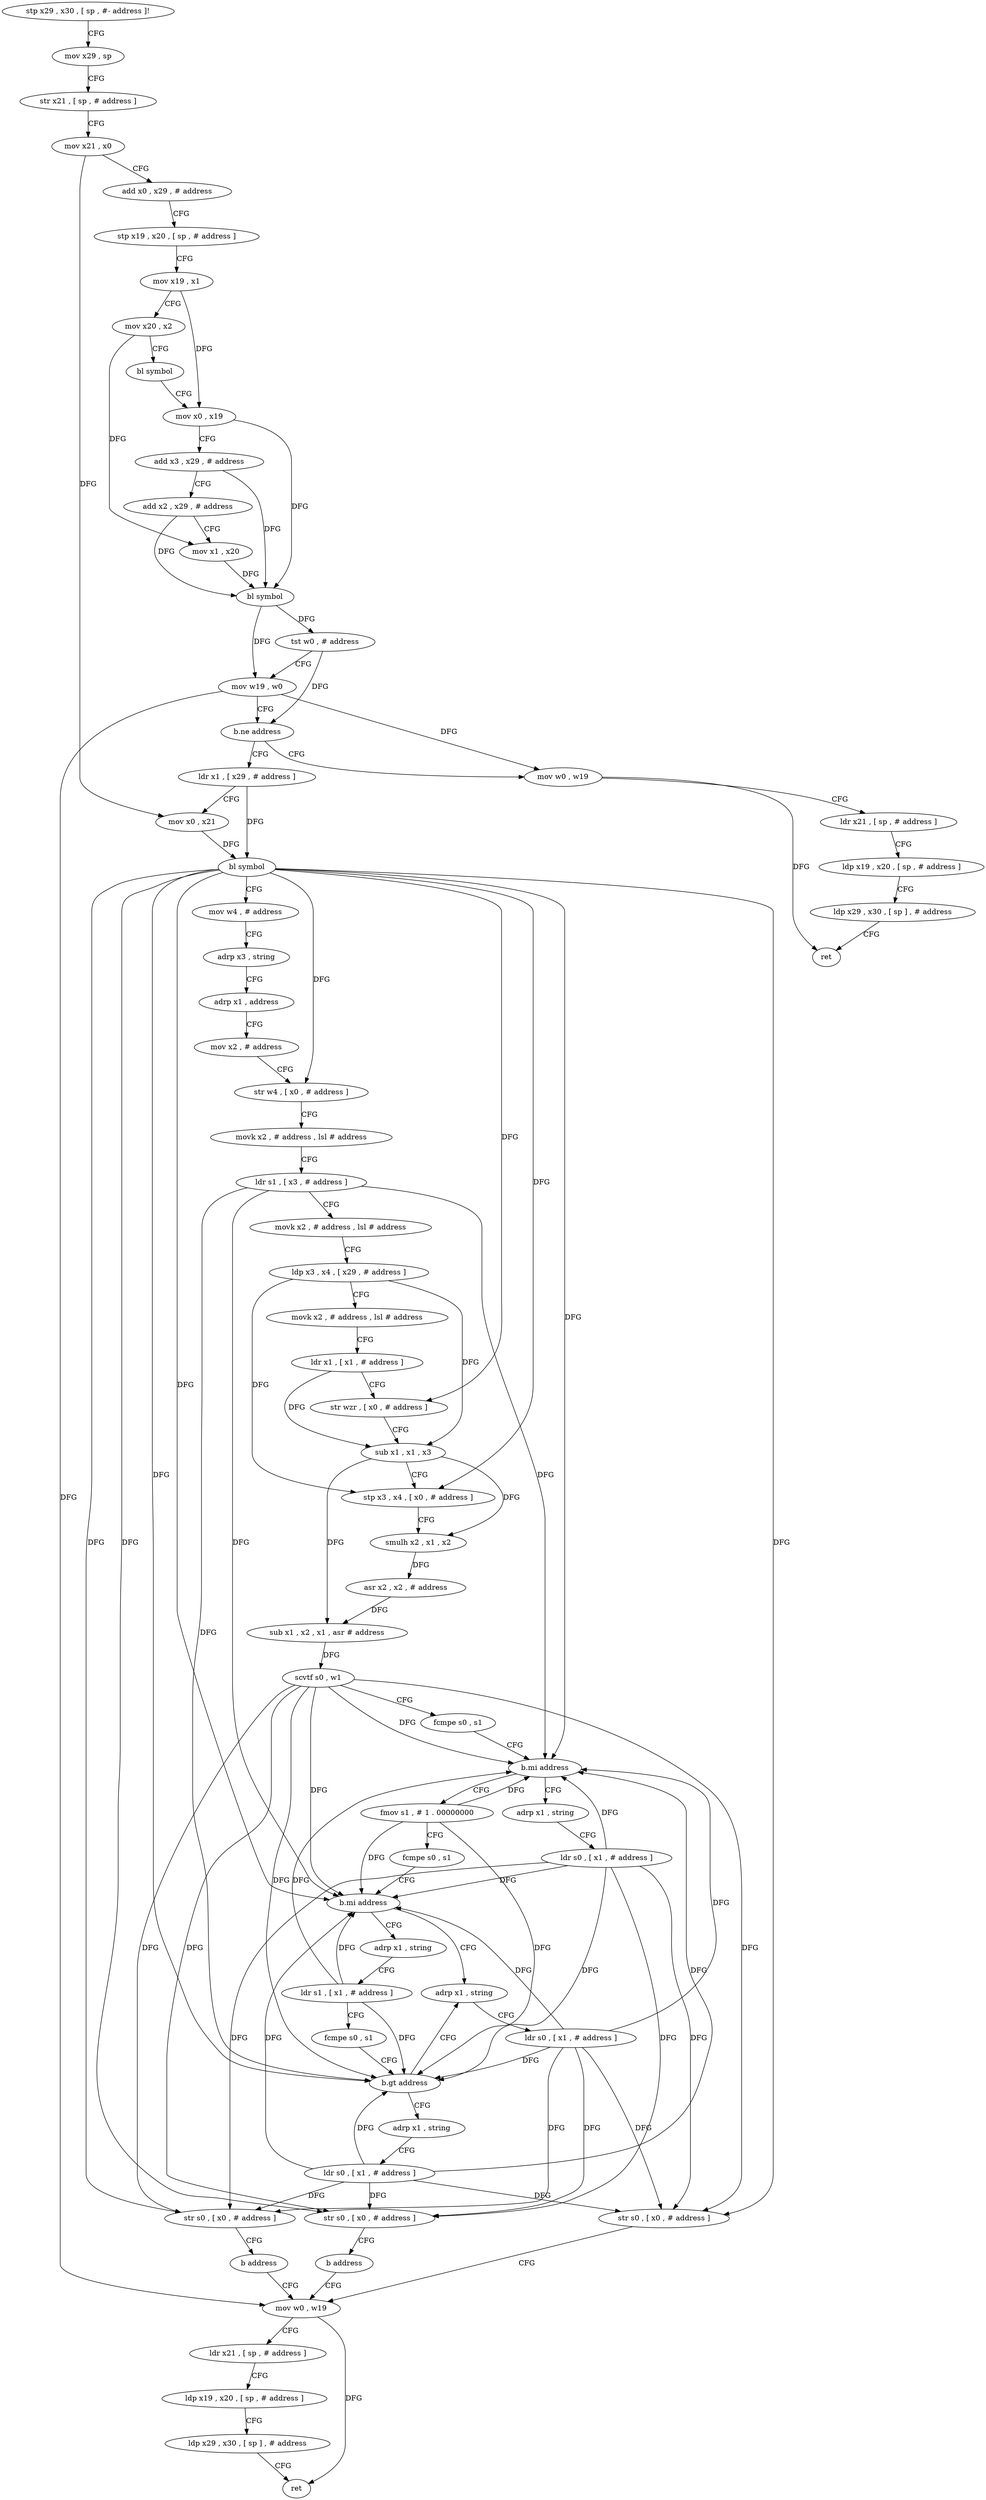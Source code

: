 digraph "func" {
"4257880" [label = "stp x29 , x30 , [ sp , #- address ]!" ]
"4257884" [label = "mov x29 , sp" ]
"4257888" [label = "str x21 , [ sp , # address ]" ]
"4257892" [label = "mov x21 , x0" ]
"4257896" [label = "add x0 , x29 , # address" ]
"4257900" [label = "stp x19 , x20 , [ sp , # address ]" ]
"4257904" [label = "mov x19 , x1" ]
"4257908" [label = "mov x20 , x2" ]
"4257912" [label = "bl symbol" ]
"4257916" [label = "mov x0 , x19" ]
"4257920" [label = "add x3 , x29 , # address" ]
"4257924" [label = "add x2 , x29 , # address" ]
"4257928" [label = "mov x1 , x20" ]
"4257932" [label = "bl symbol" ]
"4257936" [label = "tst w0 , # address" ]
"4257940" [label = "mov w19 , w0" ]
"4257944" [label = "b.ne address" ]
"4257968" [label = "ldr x1 , [ x29 , # address ]" ]
"4257948" [label = "mov w0 , w19" ]
"4257972" [label = "mov x0 , x21" ]
"4257976" [label = "bl symbol" ]
"4257980" [label = "mov w4 , # address" ]
"4257984" [label = "adrp x3 , string" ]
"4257988" [label = "adrp x1 , address" ]
"4257992" [label = "mov x2 , # address" ]
"4257996" [label = "str w4 , [ x0 , # address ]" ]
"4258000" [label = "movk x2 , # address , lsl # address" ]
"4258004" [label = "ldr s1 , [ x3 , # address ]" ]
"4258008" [label = "movk x2 , # address , lsl # address" ]
"4258012" [label = "ldp x3 , x4 , [ x29 , # address ]" ]
"4258016" [label = "movk x2 , # address , lsl # address" ]
"4258020" [label = "ldr x1 , [ x1 , # address ]" ]
"4258024" [label = "str wzr , [ x0 , # address ]" ]
"4258028" [label = "sub x1 , x1 , x3" ]
"4258032" [label = "stp x3 , x4 , [ x0 , # address ]" ]
"4258036" [label = "smulh x2 , x1 , x2" ]
"4258040" [label = "asr x2 , x2 , # address" ]
"4258044" [label = "sub x1 , x2 , x1 , asr # address" ]
"4258048" [label = "scvtf s0 , w1" ]
"4258052" [label = "fcmpe s0 , s1" ]
"4258056" [label = "b.mi address" ]
"4258120" [label = "adrp x1 , string" ]
"4258060" [label = "fmov s1 , # 1 . 00000000" ]
"4257952" [label = "ldr x21 , [ sp , # address ]" ]
"4257956" [label = "ldp x19 , x20 , [ sp , # address ]" ]
"4257960" [label = "ldp x29 , x30 , [ sp ] , # address" ]
"4257964" [label = "ret" ]
"4258124" [label = "ldr s0 , [ x1 , # address ]" ]
"4258128" [label = "str s0 , [ x0 , # address ]" ]
"4258132" [label = "b address" ]
"4258100" [label = "mov w0 , w19" ]
"4258064" [label = "fcmpe s0 , s1" ]
"4258068" [label = "b.mi address" ]
"4258136" [label = "adrp x1 , string" ]
"4258072" [label = "adrp x1 , string" ]
"4258104" [label = "ldr x21 , [ sp , # address ]" ]
"4258108" [label = "ldp x19 , x20 , [ sp , # address ]" ]
"4258112" [label = "ldp x29 , x30 , [ sp ] , # address" ]
"4258116" [label = "ret" ]
"4258140" [label = "ldr s0 , [ x1 , # address ]" ]
"4258144" [label = "str s0 , [ x0 , # address ]" ]
"4258148" [label = "b address" ]
"4258076" [label = "ldr s1 , [ x1 , # address ]" ]
"4258080" [label = "fcmpe s0 , s1" ]
"4258084" [label = "b.gt address" ]
"4258088" [label = "adrp x1 , string" ]
"4258092" [label = "ldr s0 , [ x1 , # address ]" ]
"4258096" [label = "str s0 , [ x0 , # address ]" ]
"4257880" -> "4257884" [ label = "CFG" ]
"4257884" -> "4257888" [ label = "CFG" ]
"4257888" -> "4257892" [ label = "CFG" ]
"4257892" -> "4257896" [ label = "CFG" ]
"4257892" -> "4257972" [ label = "DFG" ]
"4257896" -> "4257900" [ label = "CFG" ]
"4257900" -> "4257904" [ label = "CFG" ]
"4257904" -> "4257908" [ label = "CFG" ]
"4257904" -> "4257916" [ label = "DFG" ]
"4257908" -> "4257912" [ label = "CFG" ]
"4257908" -> "4257928" [ label = "DFG" ]
"4257912" -> "4257916" [ label = "CFG" ]
"4257916" -> "4257920" [ label = "CFG" ]
"4257916" -> "4257932" [ label = "DFG" ]
"4257920" -> "4257924" [ label = "CFG" ]
"4257920" -> "4257932" [ label = "DFG" ]
"4257924" -> "4257928" [ label = "CFG" ]
"4257924" -> "4257932" [ label = "DFG" ]
"4257928" -> "4257932" [ label = "DFG" ]
"4257932" -> "4257936" [ label = "DFG" ]
"4257932" -> "4257940" [ label = "DFG" ]
"4257936" -> "4257940" [ label = "CFG" ]
"4257936" -> "4257944" [ label = "DFG" ]
"4257940" -> "4257944" [ label = "CFG" ]
"4257940" -> "4257948" [ label = "DFG" ]
"4257940" -> "4258100" [ label = "DFG" ]
"4257944" -> "4257968" [ label = "CFG" ]
"4257944" -> "4257948" [ label = "CFG" ]
"4257968" -> "4257972" [ label = "CFG" ]
"4257968" -> "4257976" [ label = "DFG" ]
"4257948" -> "4257952" [ label = "CFG" ]
"4257948" -> "4257964" [ label = "DFG" ]
"4257972" -> "4257976" [ label = "DFG" ]
"4257976" -> "4257980" [ label = "CFG" ]
"4257976" -> "4257996" [ label = "DFG" ]
"4257976" -> "4258024" [ label = "DFG" ]
"4257976" -> "4258032" [ label = "DFG" ]
"4257976" -> "4258128" [ label = "DFG" ]
"4257976" -> "4258144" [ label = "DFG" ]
"4257976" -> "4258096" [ label = "DFG" ]
"4257976" -> "4258056" [ label = "DFG" ]
"4257976" -> "4258068" [ label = "DFG" ]
"4257976" -> "4258084" [ label = "DFG" ]
"4257980" -> "4257984" [ label = "CFG" ]
"4257984" -> "4257988" [ label = "CFG" ]
"4257988" -> "4257992" [ label = "CFG" ]
"4257992" -> "4257996" [ label = "CFG" ]
"4257996" -> "4258000" [ label = "CFG" ]
"4258000" -> "4258004" [ label = "CFG" ]
"4258004" -> "4258008" [ label = "CFG" ]
"4258004" -> "4258056" [ label = "DFG" ]
"4258004" -> "4258068" [ label = "DFG" ]
"4258004" -> "4258084" [ label = "DFG" ]
"4258008" -> "4258012" [ label = "CFG" ]
"4258012" -> "4258016" [ label = "CFG" ]
"4258012" -> "4258028" [ label = "DFG" ]
"4258012" -> "4258032" [ label = "DFG" ]
"4258016" -> "4258020" [ label = "CFG" ]
"4258020" -> "4258024" [ label = "CFG" ]
"4258020" -> "4258028" [ label = "DFG" ]
"4258024" -> "4258028" [ label = "CFG" ]
"4258028" -> "4258032" [ label = "CFG" ]
"4258028" -> "4258036" [ label = "DFG" ]
"4258028" -> "4258044" [ label = "DFG" ]
"4258032" -> "4258036" [ label = "CFG" ]
"4258036" -> "4258040" [ label = "DFG" ]
"4258040" -> "4258044" [ label = "DFG" ]
"4258044" -> "4258048" [ label = "DFG" ]
"4258048" -> "4258052" [ label = "CFG" ]
"4258048" -> "4258056" [ label = "DFG" ]
"4258048" -> "4258128" [ label = "DFG" ]
"4258048" -> "4258068" [ label = "DFG" ]
"4258048" -> "4258144" [ label = "DFG" ]
"4258048" -> "4258084" [ label = "DFG" ]
"4258048" -> "4258096" [ label = "DFG" ]
"4258052" -> "4258056" [ label = "CFG" ]
"4258056" -> "4258120" [ label = "CFG" ]
"4258056" -> "4258060" [ label = "CFG" ]
"4258120" -> "4258124" [ label = "CFG" ]
"4258060" -> "4258064" [ label = "CFG" ]
"4258060" -> "4258056" [ label = "DFG" ]
"4258060" -> "4258068" [ label = "DFG" ]
"4258060" -> "4258084" [ label = "DFG" ]
"4257952" -> "4257956" [ label = "CFG" ]
"4257956" -> "4257960" [ label = "CFG" ]
"4257960" -> "4257964" [ label = "CFG" ]
"4258124" -> "4258128" [ label = "DFG" ]
"4258124" -> "4258056" [ label = "DFG" ]
"4258124" -> "4258068" [ label = "DFG" ]
"4258124" -> "4258144" [ label = "DFG" ]
"4258124" -> "4258084" [ label = "DFG" ]
"4258124" -> "4258096" [ label = "DFG" ]
"4258128" -> "4258132" [ label = "CFG" ]
"4258132" -> "4258100" [ label = "CFG" ]
"4258100" -> "4258104" [ label = "CFG" ]
"4258100" -> "4258116" [ label = "DFG" ]
"4258064" -> "4258068" [ label = "CFG" ]
"4258068" -> "4258136" [ label = "CFG" ]
"4258068" -> "4258072" [ label = "CFG" ]
"4258136" -> "4258140" [ label = "CFG" ]
"4258072" -> "4258076" [ label = "CFG" ]
"4258104" -> "4258108" [ label = "CFG" ]
"4258108" -> "4258112" [ label = "CFG" ]
"4258112" -> "4258116" [ label = "CFG" ]
"4258140" -> "4258144" [ label = "DFG" ]
"4258140" -> "4258128" [ label = "DFG" ]
"4258140" -> "4258056" [ label = "DFG" ]
"4258140" -> "4258068" [ label = "DFG" ]
"4258140" -> "4258084" [ label = "DFG" ]
"4258140" -> "4258096" [ label = "DFG" ]
"4258144" -> "4258148" [ label = "CFG" ]
"4258148" -> "4258100" [ label = "CFG" ]
"4258076" -> "4258080" [ label = "CFG" ]
"4258076" -> "4258056" [ label = "DFG" ]
"4258076" -> "4258068" [ label = "DFG" ]
"4258076" -> "4258084" [ label = "DFG" ]
"4258080" -> "4258084" [ label = "CFG" ]
"4258084" -> "4258136" [ label = "CFG" ]
"4258084" -> "4258088" [ label = "CFG" ]
"4258088" -> "4258092" [ label = "CFG" ]
"4258092" -> "4258096" [ label = "DFG" ]
"4258092" -> "4258128" [ label = "DFG" ]
"4258092" -> "4258144" [ label = "DFG" ]
"4258092" -> "4258056" [ label = "DFG" ]
"4258092" -> "4258068" [ label = "DFG" ]
"4258092" -> "4258084" [ label = "DFG" ]
"4258096" -> "4258100" [ label = "CFG" ]
}
